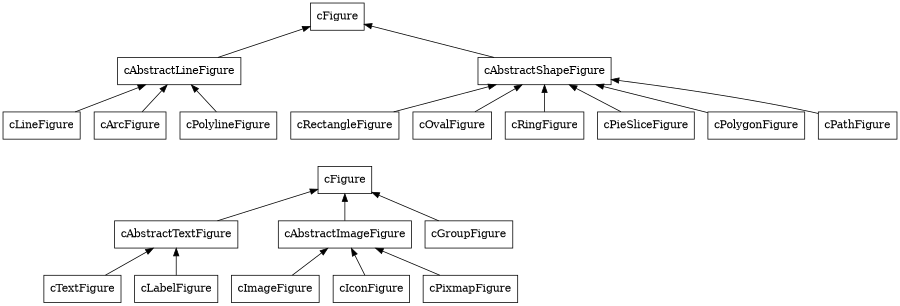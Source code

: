 digraph g {
    fontsize=12; size="6,5";

    node [shape = "rectangle"];
    edge [dir = "back"];

    subgraph a {
        cFigure -> cAbstractLineFigure;
        cAbstractLineFigure -> cLineFigure;
        cAbstractLineFigure -> cArcFigure;
        cAbstractLineFigure -> cPolylineFigure;
        cFigure -> cAbstractShapeFigure;
        cAbstractShapeFigure -> cRectangleFigure;
        cAbstractShapeFigure -> cOvalFigure;
        cAbstractShapeFigure -> cRingFigure;
        cAbstractShapeFigure -> cPieSliceFigure;
        cAbstractShapeFigure -> cPolygonFigure;
        cAbstractShapeFigure -> cPathFigure;
    }

    subgraph b {
        cFigure2 [label = cFigure]
        cFigure2 -> cAbstractTextFigure;
        cAbstractTextFigure -> cTextFigure;
        cAbstractTextFigure -> cLabelFigure;
        cFigure2 -> cAbstractImageFigure;
        cAbstractImageFigure -> cImageFigure;
        cAbstractImageFigure -> cIconFigure;  /* cheating: it really subclasses cImageFigure */
        cAbstractImageFigure -> cPixmapFigure;
        cFigure2 -> cGroupFigure;
    }

    cRectangleFigure -> cFigure2 [style=invis]; /* hack to place the 2nd subgraph below the first */
}

